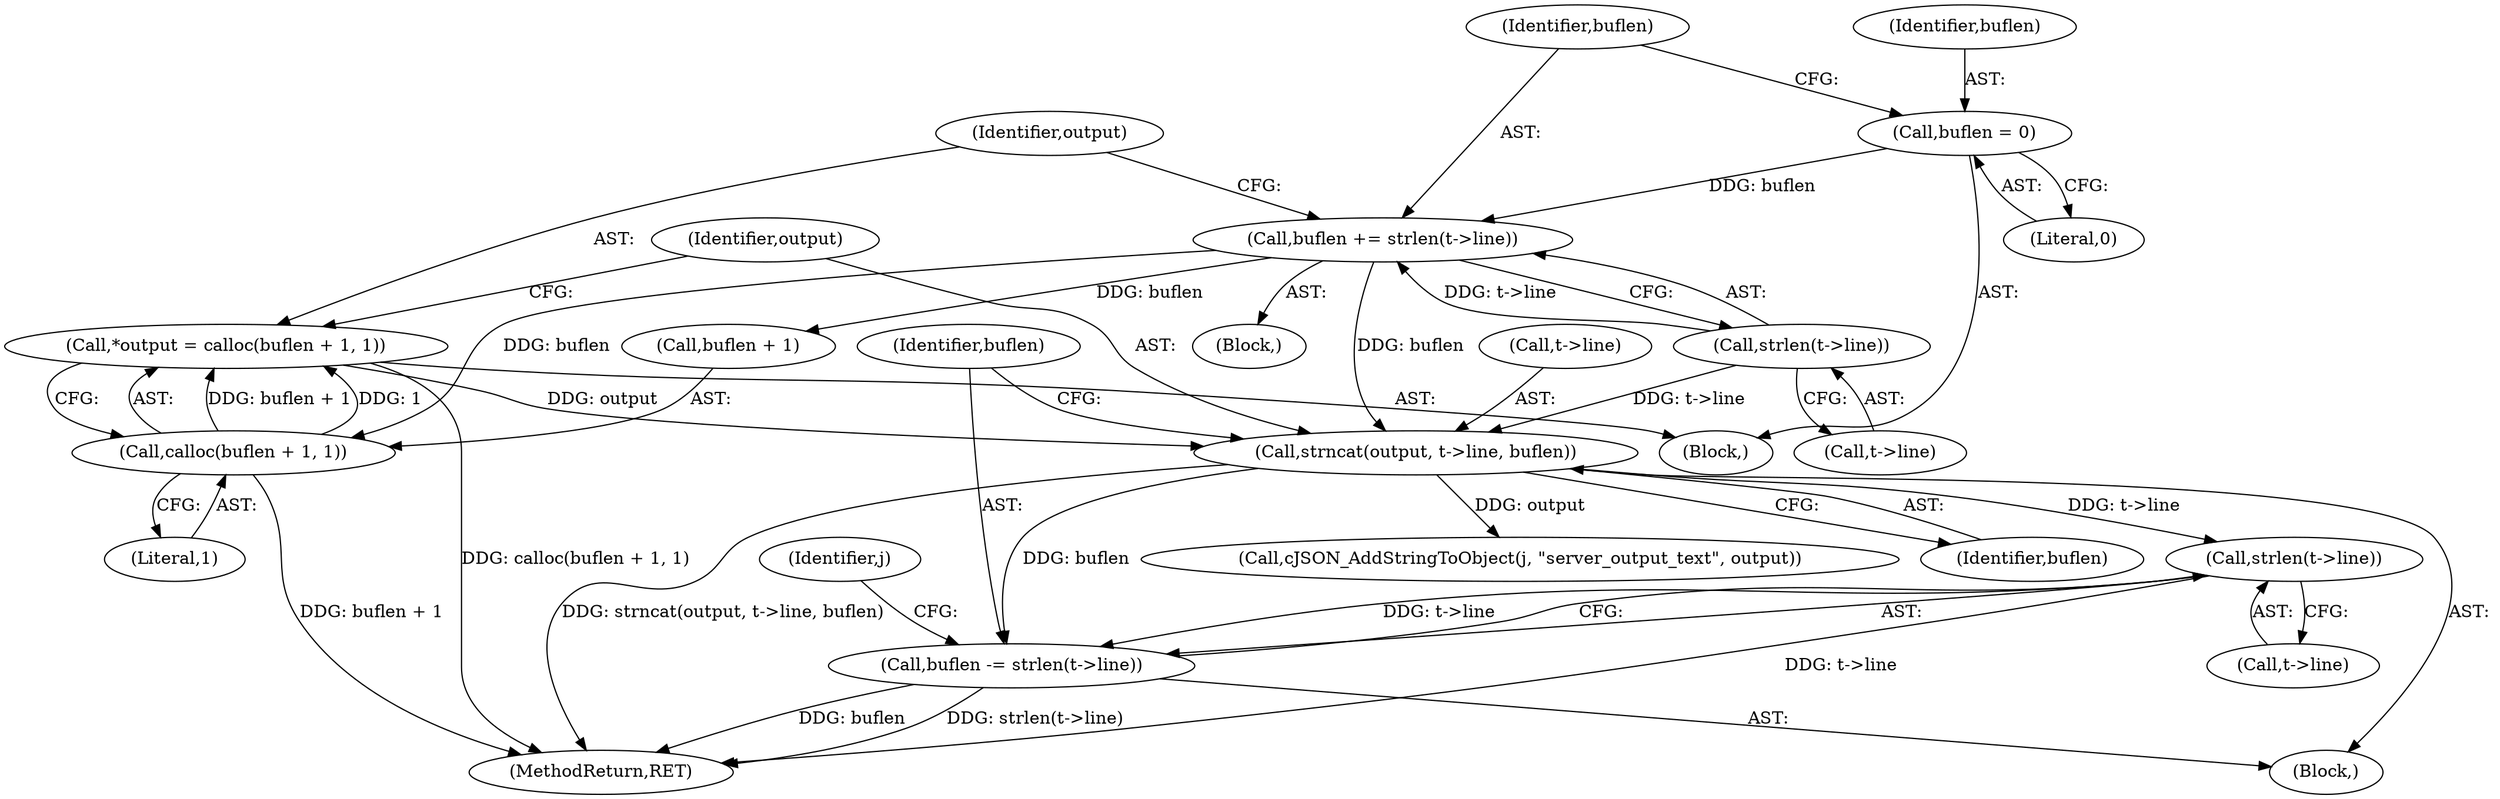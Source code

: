 digraph "0_iperf_91f2fa59e8ed80dfbf400add0164ee0e508e412a_51@API" {
"1000232" [label="(Call,strlen(t->line))"];
"1000224" [label="(Call,strncat(output, t->line, buflen))"];
"1000216" [label="(Call,*output = calloc(buflen + 1, 1))"];
"1000218" [label="(Call,calloc(buflen + 1, 1))"];
"1000209" [label="(Call,buflen += strlen(t->line))"];
"1000211" [label="(Call,strlen(t->line))"];
"1000204" [label="(Call,buflen = 0)"];
"1000230" [label="(Call,buflen -= strlen(t->line))"];
"1000208" [label="(Block,)"];
"1000210" [label="(Identifier,buflen)"];
"1000224" [label="(Call,strncat(output, t->line, buflen))"];
"1000230" [label="(Call,buflen -= strlen(t->line))"];
"1000237" [label="(Identifier,j)"];
"1000218" [label="(Call,calloc(buflen + 1, 1))"];
"1000232" [label="(Call,strlen(t->line))"];
"1000222" [label="(Literal,1)"];
"1000225" [label="(Identifier,output)"];
"1000223" [label="(Block,)"];
"1000233" [label="(Call,t->line)"];
"1000206" [label="(Literal,0)"];
"1000204" [label="(Call,buflen = 0)"];
"1000216" [label="(Call,*output = calloc(buflen + 1, 1))"];
"1000205" [label="(Identifier,buflen)"];
"1000202" [label="(Block,)"];
"1000219" [label="(Call,buflen + 1)"];
"1000229" [label="(Identifier,buflen)"];
"1000209" [label="(Call,buflen += strlen(t->line))"];
"1000226" [label="(Call,t->line)"];
"1000384" [label="(MethodReturn,RET)"];
"1000211" [label="(Call,strlen(t->line))"];
"1000212" [label="(Call,t->line)"];
"1000236" [label="(Call,cJSON_AddStringToObject(j, \"server_output_text\", output))"];
"1000217" [label="(Identifier,output)"];
"1000231" [label="(Identifier,buflen)"];
"1000232" -> "1000230"  [label="AST: "];
"1000232" -> "1000233"  [label="CFG: "];
"1000233" -> "1000232"  [label="AST: "];
"1000230" -> "1000232"  [label="CFG: "];
"1000232" -> "1000384"  [label="DDG: t->line"];
"1000232" -> "1000230"  [label="DDG: t->line"];
"1000224" -> "1000232"  [label="DDG: t->line"];
"1000224" -> "1000223"  [label="AST: "];
"1000224" -> "1000229"  [label="CFG: "];
"1000225" -> "1000224"  [label="AST: "];
"1000226" -> "1000224"  [label="AST: "];
"1000229" -> "1000224"  [label="AST: "];
"1000231" -> "1000224"  [label="CFG: "];
"1000224" -> "1000384"  [label="DDG: strncat(output, t->line, buflen)"];
"1000216" -> "1000224"  [label="DDG: output"];
"1000211" -> "1000224"  [label="DDG: t->line"];
"1000209" -> "1000224"  [label="DDG: buflen"];
"1000224" -> "1000230"  [label="DDG: buflen"];
"1000224" -> "1000236"  [label="DDG: output"];
"1000216" -> "1000202"  [label="AST: "];
"1000216" -> "1000218"  [label="CFG: "];
"1000217" -> "1000216"  [label="AST: "];
"1000218" -> "1000216"  [label="AST: "];
"1000225" -> "1000216"  [label="CFG: "];
"1000216" -> "1000384"  [label="DDG: calloc(buflen + 1, 1)"];
"1000218" -> "1000216"  [label="DDG: buflen + 1"];
"1000218" -> "1000216"  [label="DDG: 1"];
"1000218" -> "1000222"  [label="CFG: "];
"1000219" -> "1000218"  [label="AST: "];
"1000222" -> "1000218"  [label="AST: "];
"1000218" -> "1000384"  [label="DDG: buflen + 1"];
"1000209" -> "1000218"  [label="DDG: buflen"];
"1000209" -> "1000208"  [label="AST: "];
"1000209" -> "1000211"  [label="CFG: "];
"1000210" -> "1000209"  [label="AST: "];
"1000211" -> "1000209"  [label="AST: "];
"1000217" -> "1000209"  [label="CFG: "];
"1000211" -> "1000209"  [label="DDG: t->line"];
"1000204" -> "1000209"  [label="DDG: buflen"];
"1000209" -> "1000219"  [label="DDG: buflen"];
"1000211" -> "1000212"  [label="CFG: "];
"1000212" -> "1000211"  [label="AST: "];
"1000204" -> "1000202"  [label="AST: "];
"1000204" -> "1000206"  [label="CFG: "];
"1000205" -> "1000204"  [label="AST: "];
"1000206" -> "1000204"  [label="AST: "];
"1000210" -> "1000204"  [label="CFG: "];
"1000230" -> "1000223"  [label="AST: "];
"1000231" -> "1000230"  [label="AST: "];
"1000237" -> "1000230"  [label="CFG: "];
"1000230" -> "1000384"  [label="DDG: buflen"];
"1000230" -> "1000384"  [label="DDG: strlen(t->line)"];
}
